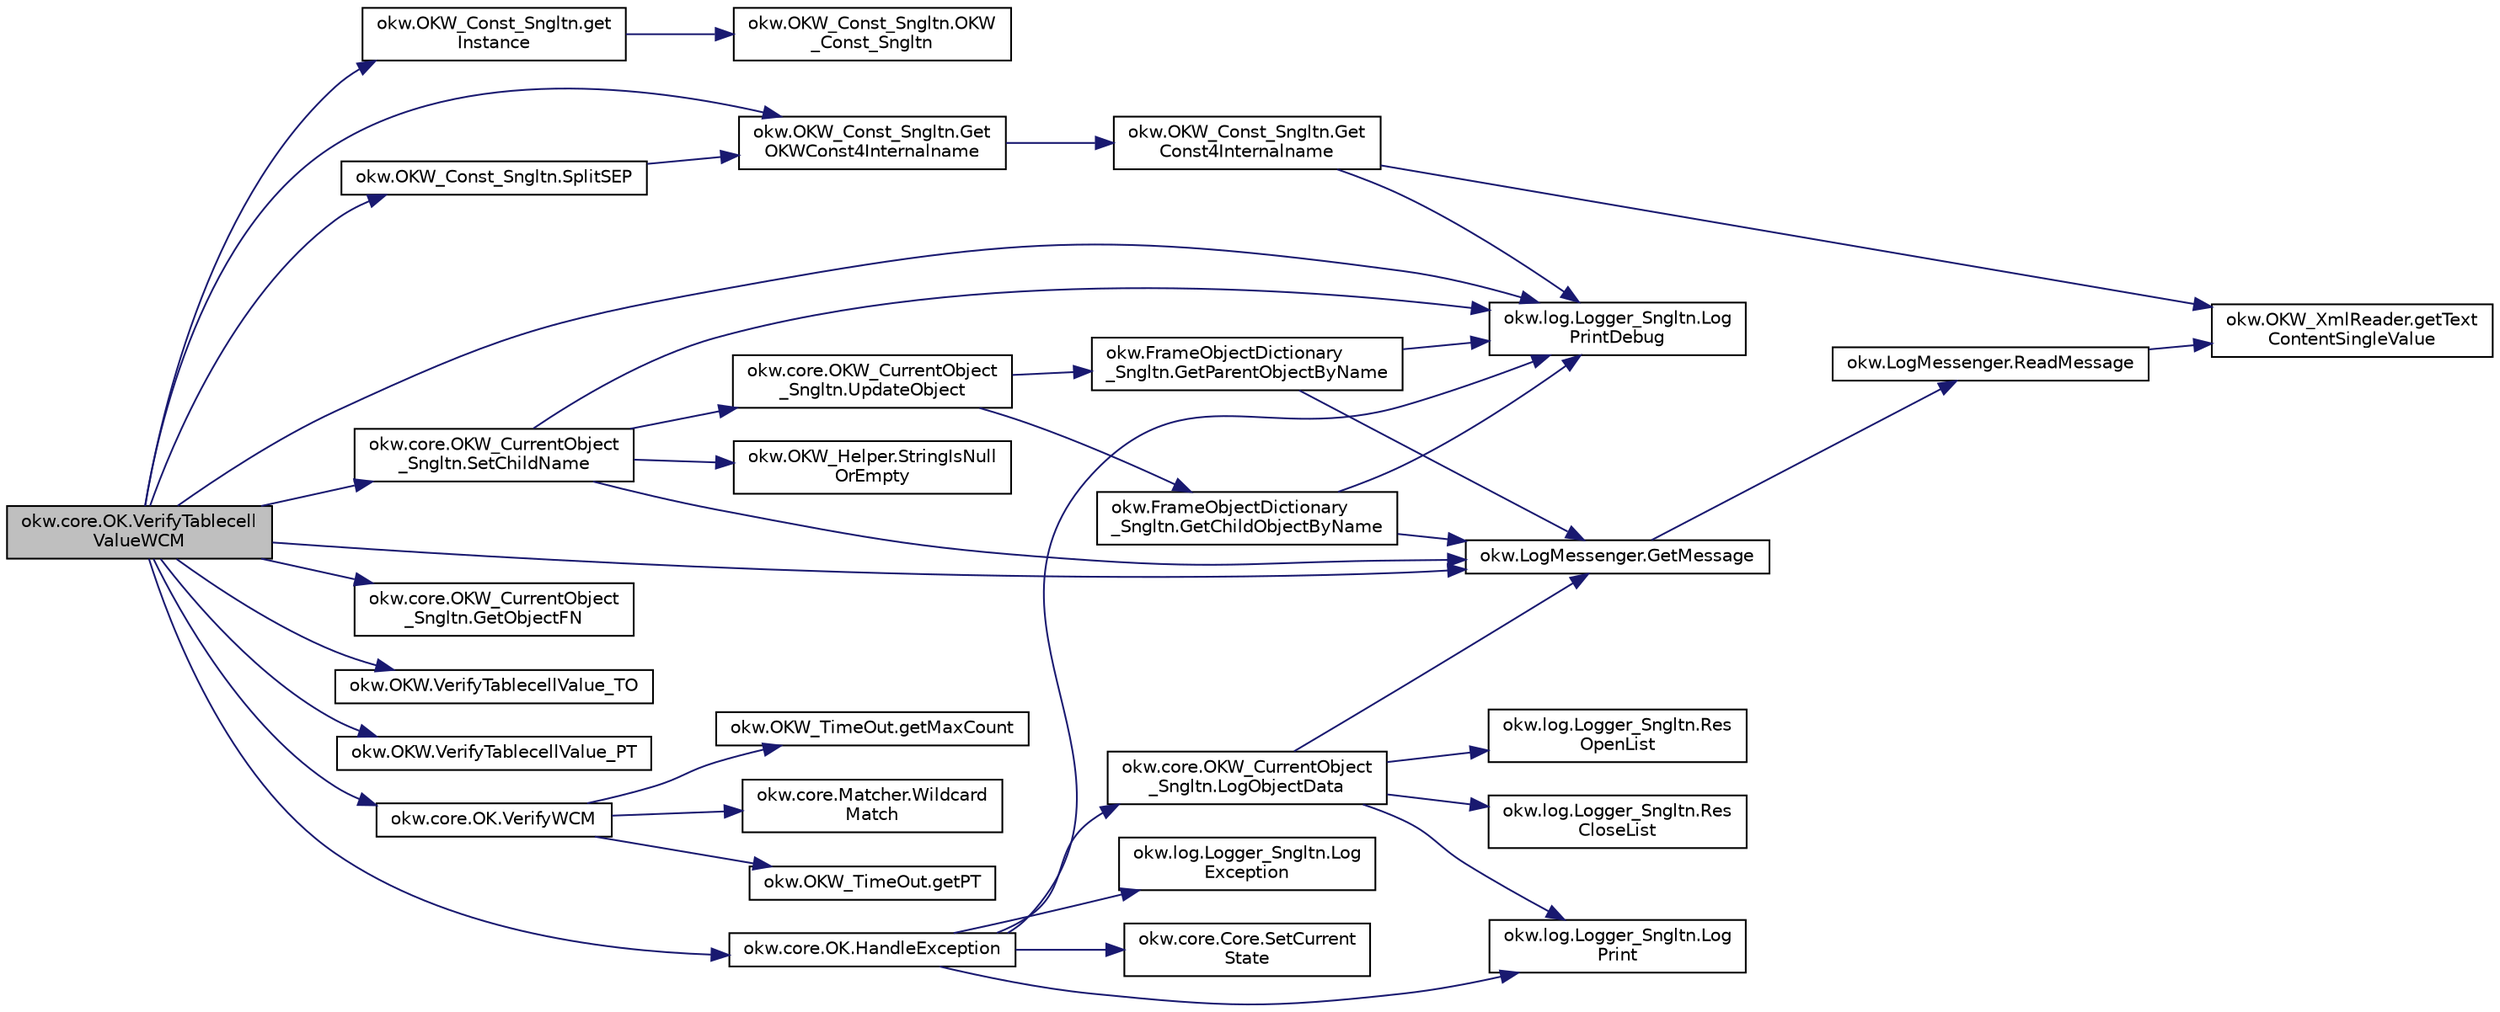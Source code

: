 digraph "okw.core.OK.VerifyTablecellValueWCM"
{
 // INTERACTIVE_SVG=YES
  edge [fontname="Helvetica",fontsize="10",labelfontname="Helvetica",labelfontsize="10"];
  node [fontname="Helvetica",fontsize="10",shape=record];
  rankdir="LR";
  Node1302 [label="okw.core.OK.VerifyTablecell\lValueWCM",height=0.2,width=0.4,color="black", fillcolor="grey75", style="filled", fontcolor="black"];
  Node1302 -> Node1303 [color="midnightblue",fontsize="10",style="solid",fontname="Helvetica"];
  Node1303 [label="okw.OKW_Const_Sngltn.get\lInstance",height=0.2,width=0.4,color="black", fillcolor="white", style="filled",URL="$classokw_1_1_o_k_w___const___sngltn.html#afdb8f095b58cbd870dbb8eb353e3b0bf",tooltip="Holt die einzige Instanz dieser Klasse. "];
  Node1303 -> Node1304 [color="midnightblue",fontsize="10",style="solid",fontname="Helvetica"];
  Node1304 [label="okw.OKW_Const_Sngltn.OKW\l_Const_Sngltn",height=0.2,width=0.4,color="black", fillcolor="white", style="filled",URL="$classokw_1_1_o_k_w___const___sngltn.html#a8404c43fc549df30d37c369c7d6e89ae",tooltip="Privater Konstruktor ohne Parameter im Entwurfsmuster Singelton initialisiert die Klasse OKW_Const..."];
  Node1302 -> Node1305 [color="midnightblue",fontsize="10",style="solid",fontname="Helvetica"];
  Node1305 [label="okw.OKW_Const_Sngltn.Get\lOKWConst4Internalname",height=0.2,width=0.4,color="black", fillcolor="white", style="filled",URL="$classokw_1_1_o_k_w___const___sngltn.html#a02c05c79f7ea6e862a81a64ce23941fd",tooltip="Methode ermittelt für Internalname und der aktuell eingestellten Sprache den Wert für OKWConst..."];
  Node1305 -> Node1306 [color="midnightblue",fontsize="10",style="solid",fontname="Helvetica"];
  Node1306 [label="okw.OKW_Const_Sngltn.Get\lConst4Internalname",height=0.2,width=0.4,color="black", fillcolor="white", style="filled",URL="$classokw_1_1_o_k_w___const___sngltn.html#a51cde06bf07e855ba4d69ff36b9a27f7",tooltip="Methode ermittelt für Internalname und der aktuell eingestellten Sprache den Wert für Const..."];
  Node1306 -> Node1307 [color="midnightblue",fontsize="10",style="solid",fontname="Helvetica"];
  Node1307 [label="okw.log.Logger_Sngltn.Log\lPrintDebug",height=0.2,width=0.4,color="black", fillcolor="white", style="filled",URL="$classokw_1_1log_1_1_logger___sngltn.html#a313f97c79ba4662d9daaf7f537dd02f4",tooltip="Loggt eine Nachricht. "];
  Node1306 -> Node1308 [color="midnightblue",fontsize="10",style="solid",fontname="Helvetica"];
  Node1308 [label="okw.OKW_XmlReader.getText\lContentSingleValue",height=0.2,width=0.4,color="black", fillcolor="white", style="filled",URL="$classokw_1_1_o_k_w___xml_reader.html#ab920b5335a2e1429c14cc5f8e79f39eb",tooltip="Lies den TextContent eines Tag. "];
  Node1302 -> Node1307 [color="midnightblue",fontsize="10",style="solid",fontname="Helvetica"];
  Node1302 -> Node1309 [color="midnightblue",fontsize="10",style="solid",fontname="Helvetica"];
  Node1309 [label="okw.LogMessenger.GetMessage",height=0.2,width=0.4,color="black", fillcolor="white", style="filled",URL="$classokw_1_1_log_messenger.html#af225d1f037d47b3b085175c09d78bdd2",tooltip="Holt die Log-Meldung für MethodeNmae/Textkey ohne weitere Parameter. "];
  Node1309 -> Node1310 [color="midnightblue",fontsize="10",style="solid",fontname="Helvetica"];
  Node1310 [label="okw.LogMessenger.ReadMessage",height=0.2,width=0.4,color="black", fillcolor="white", style="filled",URL="$classokw_1_1_log_messenger.html#a530cd6ab82ec82a04206a2e976ec06e3",tooltip="Interne Kernfunktion holt die Log-Meldung mit Platzhaltern aus der XML-Datei. "];
  Node1310 -> Node1308 [color="midnightblue",fontsize="10",style="solid",fontname="Helvetica"];
  Node1302 -> Node1311 [color="midnightblue",fontsize="10",style="solid",fontname="Helvetica"];
  Node1311 [label="okw.OKW_Const_Sngltn.SplitSEP",height=0.2,width=0.4,color="black", fillcolor="white", style="filled",URL="$classokw_1_1_o_k_w___const___sngltn.html#a3851ae4f27e2ae512749767b86b3fc13",tooltip="Methode trennt einen String und wandelt diesen in einen ListString um. "];
  Node1311 -> Node1305 [color="midnightblue",fontsize="10",style="solid",fontname="Helvetica"];
  Node1302 -> Node1312 [color="midnightblue",fontsize="10",style="solid",fontname="Helvetica"];
  Node1312 [label="okw.core.OKW_CurrentObject\l_Sngltn.SetChildName",height=0.2,width=0.4,color="black", fillcolor="white", style="filled",URL="$classokw_1_1core_1_1_o_k_w___current_object___sngltn.html#aaf87c468ae2476e28fe8a4fb8f996277",tooltip="Setzt das Kindobjekt. "];
  Node1312 -> Node1307 [color="midnightblue",fontsize="10",style="solid",fontname="Helvetica"];
  Node1312 -> Node1309 [color="midnightblue",fontsize="10",style="solid",fontname="Helvetica"];
  Node1312 -> Node1313 [color="midnightblue",fontsize="10",style="solid",fontname="Helvetica"];
  Node1313 [label="okw.OKW_Helper.StringIsNull\lOrEmpty",height=0.2,width=0.4,color="black", fillcolor="white", style="filled",URL="$classokw_1_1_o_k_w___helper.html#ac042a51d58d56ede78ecff1b082f72f3",tooltip="Prüft ob der gegeben String fpsStrin null oder leer (\"\") ist. "];
  Node1312 -> Node1314 [color="midnightblue",fontsize="10",style="solid",fontname="Helvetica"];
  Node1314 [label="okw.core.OKW_CurrentObject\l_Sngltn.UpdateObject",height=0.2,width=0.4,color="black", fillcolor="white", style="filled",URL="$classokw_1_1core_1_1_o_k_w___current_object___sngltn.html#ae9a94a0fbfc07ca5f94e2acf44abee3a",tooltip="Methode aktualisert zwei Werte: "];
  Node1314 -> Node1315 [color="midnightblue",fontsize="10",style="solid",fontname="Helvetica"];
  Node1315 [label="okw.FrameObjectDictionary\l_Sngltn.GetParentObjectByName",height=0.2,width=0.4,color="black", fillcolor="white", style="filled",URL="$classokw_1_1_frame_object_dictionary___sngltn.html#ad8f8fa2d1e817d6390238be819f0fc35",tooltip="Die Methode liefert das Frame-Object des gegebenen FN eines Fensterobjektes zurück. "];
  Node1315 -> Node1307 [color="midnightblue",fontsize="10",style="solid",fontname="Helvetica"];
  Node1315 -> Node1309 [color="midnightblue",fontsize="10",style="solid",fontname="Helvetica"];
  Node1314 -> Node1316 [color="midnightblue",fontsize="10",style="solid",fontname="Helvetica"];
  Node1316 [label="okw.FrameObjectDictionary\l_Sngltn.GetChildObjectByName",height=0.2,width=0.4,color="black", fillcolor="white", style="filled",URL="$classokw_1_1_frame_object_dictionary___sngltn.html#ad6907b6c5e325dcb48932a56aefdbd38",tooltip="Die Methode liefert das Objekt des gegebenen Kindobjekttests zurück. "];
  Node1316 -> Node1307 [color="midnightblue",fontsize="10",style="solid",fontname="Helvetica"];
  Node1316 -> Node1309 [color="midnightblue",fontsize="10",style="solid",fontname="Helvetica"];
  Node1302 -> Node1317 [color="midnightblue",fontsize="10",style="solid",fontname="Helvetica"];
  Node1317 [label="okw.core.OKW_CurrentObject\l_Sngltn.GetObjectFN",height=0.2,width=0.4,color="black", fillcolor="white", style="filled",URL="$classokw_1_1core_1_1_o_k_w___current_object___sngltn.html#a556e288e0c461d114206577d37296161",tooltip="Ermittelt den ObjektNamen des aktuellen Objektes. "];
  Node1302 -> Node1318 [color="midnightblue",fontsize="10",style="solid",fontname="Helvetica"];
  Node1318 [label="okw.OKW.VerifyTablecellValue_TO",height=0.2,width=0.4,color="black", fillcolor="white", style="filled",URL="$interfaceokw_1_1_o_k_w.html#a899fc2a092c4a03f53ce85ca1af61b28",tooltip="TimeOut in [s] für das Schlüsselwort VerifyTablecellValue. "];
  Node1302 -> Node1319 [color="midnightblue",fontsize="10",style="solid",fontname="Helvetica"];
  Node1319 [label="okw.OKW.VerifyTablecellValue_PT",height=0.2,width=0.4,color="black", fillcolor="white", style="filled",URL="$interfaceokw_1_1_o_k_w.html#acefee0b26413ff55e79c06d39f968943",tooltip="Polling Time in [ms] für das Schlüsselwort VerifyTablecellValue. "];
  Node1302 -> Node1320 [color="midnightblue",fontsize="10",style="solid",fontname="Helvetica"];
  Node1320 [label="okw.core.OK.VerifyWCM",height=0.2,width=0.4,color="black", fillcolor="white", style="filled",URL="$classokw_1_1core_1_1_o_k.html#a7663c98111762a0b939d8c9a1b9ad234"];
  Node1320 -> Node1321 [color="midnightblue",fontsize="10",style="solid",fontname="Helvetica"];
  Node1321 [label="okw.OKW_TimeOut.getMaxCount",height=0.2,width=0.4,color="black", fillcolor="white", style="filled",URL="$classokw_1_1_o_k_w___time_out.html#adf7b9cc33db065c1f284bb5db2227b51",tooltip="Anzahl der berechnetten Zyklen. "];
  Node1320 -> Node1322 [color="midnightblue",fontsize="10",style="solid",fontname="Helvetica"];
  Node1322 [label="okw.core.Matcher.Wildcard\lMatch",height=0.2,width=0.4,color="black", fillcolor="white", style="filled",URL="$classokw_1_1core_1_1_matcher.html#a771af5fda0717ef20d2bc1866357eaa9"];
  Node1320 -> Node1323 [color="midnightblue",fontsize="10",style="solid",fontname="Helvetica"];
  Node1323 [label="okw.OKW_TimeOut.getPT",height=0.2,width=0.4,color="black", fillcolor="white", style="filled",URL="$classokw_1_1_o_k_w___time_out.html#ab7142e5e6adc82f308a70177c71ced2c",tooltip="Wartezeit zwischen zwei Pollings in [ms]. "];
  Node1302 -> Node1324 [color="midnightblue",fontsize="10",style="solid",fontname="Helvetica"];
  Node1324 [label="okw.core.OK.HandleException",height=0.2,width=0.4,color="black", fillcolor="white", style="filled",URL="$classokw_1_1core_1_1_o_k.html#a1d020010a639b1aba44f93f4d046611d",tooltip="Zentrale Exception-Behandlung. "];
  Node1324 -> Node1325 [color="midnightblue",fontsize="10",style="solid",fontname="Helvetica"];
  Node1325 [label="okw.log.Logger_Sngltn.Log\lPrint",height=0.2,width=0.4,color="black", fillcolor="white", style="filled",URL="$classokw_1_1log_1_1_logger___sngltn.html#a8ebceaddd6cc6963ddb8e08c72ea808c",tooltip="LogPrint Function: Prints the values of expressions to the results file. "];
  Node1324 -> Node1326 [color="midnightblue",fontsize="10",style="solid",fontname="Helvetica"];
  Node1326 [label="okw.log.Logger_Sngltn.Log\lException",height=0.2,width=0.4,color="black", fillcolor="white", style="filled",URL="$classokw_1_1log_1_1_logger___sngltn.html#aa29d396a2b9df1ac57079d777c548181",tooltip="LogException Function: Logs a Script Exception to the results file. "];
  Node1324 -> Node1307 [color="midnightblue",fontsize="10",style="solid",fontname="Helvetica"];
  Node1324 -> Node1327 [color="midnightblue",fontsize="10",style="solid",fontname="Helvetica"];
  Node1327 [label="okw.core.OKW_CurrentObject\l_Sngltn.LogObjectData",height=0.2,width=0.4,color="black", fillcolor="white", style="filled",URL="$classokw_1_1core_1_1_o_k_w___current_object___sngltn.html#a01b48f2c86a2f91909143ee9063dfd86",tooltip="Methode gibt alle wichtigen Informationen zum aktuellen Objekt aus. "];
  Node1327 -> Node1328 [color="midnightblue",fontsize="10",style="solid",fontname="Helvetica"];
  Node1328 [label="okw.log.Logger_Sngltn.Res\lOpenList",height=0.2,width=0.4,color="black", fillcolor="white", style="filled",URL="$classokw_1_1log_1_1_logger___sngltn.html#ab4fc711bb4c754f251372ff3b14ab9c9",tooltip="Creates a new hierarchical level in the results file. "];
  Node1327 -> Node1325 [color="midnightblue",fontsize="10",style="solid",fontname="Helvetica"];
  Node1327 -> Node1309 [color="midnightblue",fontsize="10",style="solid",fontname="Helvetica"];
  Node1327 -> Node1329 [color="midnightblue",fontsize="10",style="solid",fontname="Helvetica"];
  Node1329 [label="okw.log.Logger_Sngltn.Res\lCloseList",height=0.2,width=0.4,color="black", fillcolor="white", style="filled",URL="$classokw_1_1log_1_1_logger___sngltn.html#a9b54104f7e0b4c0a473877b19dfaed56",tooltip="Closes a hierarchical level in the results file that was opened with ResOpenList. ..."];
  Node1324 -> Node1330 [color="midnightblue",fontsize="10",style="solid",fontname="Helvetica"];
  Node1330 [label="okw.core.Core.SetCurrent\lState",height=0.2,width=0.4,color="black", fillcolor="white", style="filled",URL="$classokw_1_1core_1_1_core.html#aafe6e3d88e810dabf350b37058d4af97",tooltip="Setter zum Setzen des aktuellen Zustandes. "];
}

